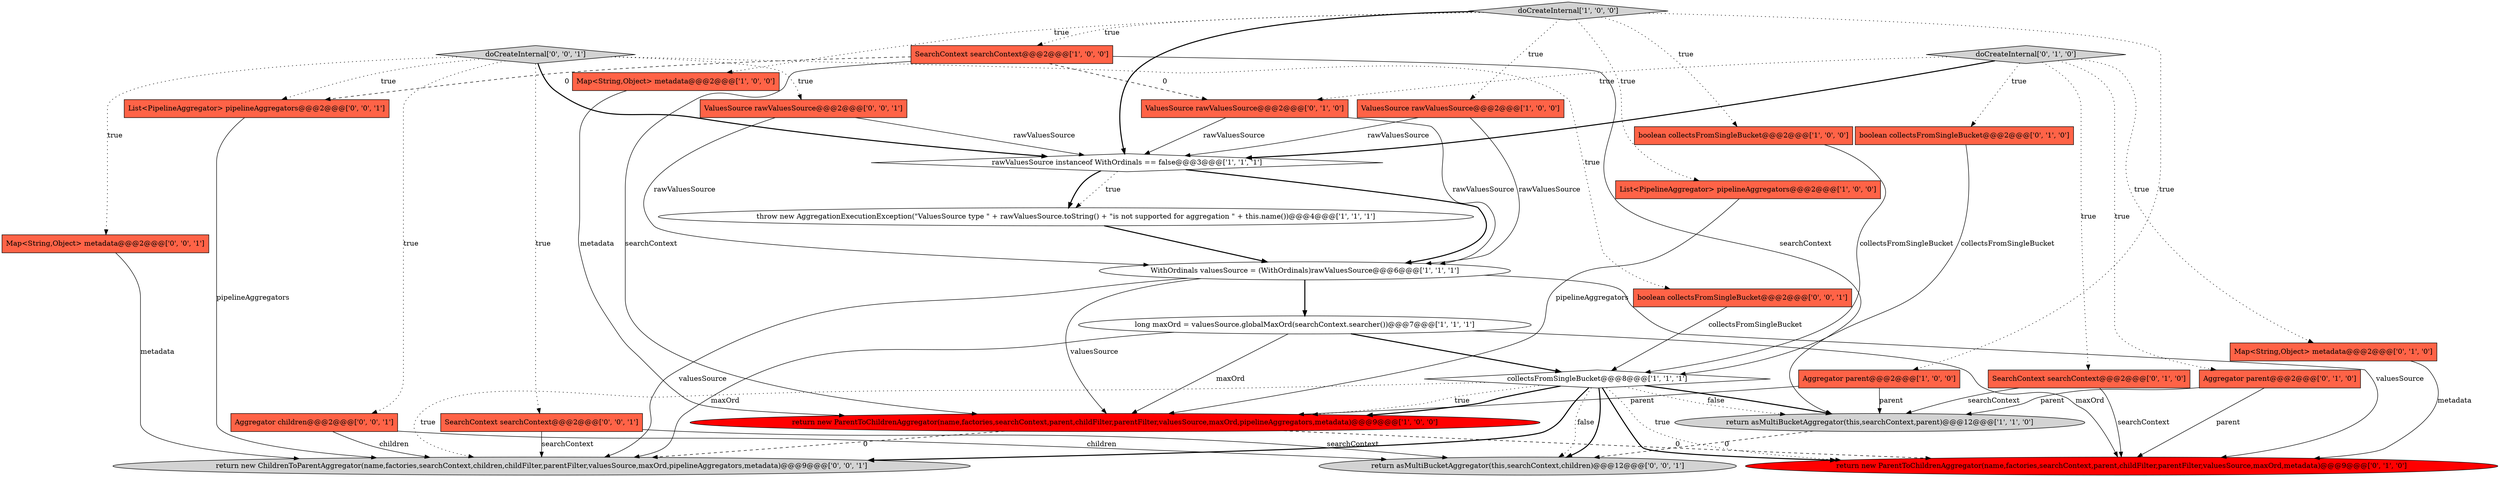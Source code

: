 digraph {
8 [style = filled, label = "rawValuesSource instanceof WithOrdinals == false@@@3@@@['1', '1', '1']", fillcolor = white, shape = diamond image = "AAA0AAABBB1BBB"];
9 [style = filled, label = "collectsFromSingleBucket@@@8@@@['1', '1', '1']", fillcolor = white, shape = diamond image = "AAA0AAABBB1BBB"];
24 [style = filled, label = "Map<String,Object> metadata@@@2@@@['0', '0', '1']", fillcolor = tomato, shape = box image = "AAA0AAABBB3BBB"];
18 [style = filled, label = "SearchContext searchContext@@@2@@@['0', '1', '0']", fillcolor = tomato, shape = box image = "AAA0AAABBB2BBB"];
29 [style = filled, label = "return new ChildrenToParentAggregator(name,factories,searchContext,children,childFilter,parentFilter,valuesSource,maxOrd,pipelineAggregators,metadata)@@@9@@@['0', '0', '1']", fillcolor = lightgray, shape = ellipse image = "AAA0AAABBB3BBB"];
5 [style = filled, label = "WithOrdinals valuesSource = (WithOrdinals)rawValuesSource@@@6@@@['1', '1', '1']", fillcolor = white, shape = ellipse image = "AAA0AAABBB1BBB"];
20 [style = filled, label = "return new ParentToChildrenAggregator(name,factories,searchContext,parent,childFilter,parentFilter,valuesSource,maxOrd,metadata)@@@9@@@['0', '1', '0']", fillcolor = red, shape = ellipse image = "AAA1AAABBB2BBB"];
26 [style = filled, label = "doCreateInternal['0', '0', '1']", fillcolor = lightgray, shape = diamond image = "AAA0AAABBB3BBB"];
23 [style = filled, label = "boolean collectsFromSingleBucket@@@2@@@['0', '0', '1']", fillcolor = tomato, shape = box image = "AAA0AAABBB3BBB"];
11 [style = filled, label = "ValuesSource rawValuesSource@@@2@@@['1', '0', '0']", fillcolor = tomato, shape = box image = "AAA0AAABBB1BBB"];
6 [style = filled, label = "Map<String,Object> metadata@@@2@@@['1', '0', '0']", fillcolor = tomato, shape = box image = "AAA0AAABBB1BBB"];
3 [style = filled, label = "boolean collectsFromSingleBucket@@@2@@@['1', '0', '0']", fillcolor = tomato, shape = box image = "AAA0AAABBB1BBB"];
28 [style = filled, label = "List<PipelineAggregator> pipelineAggregators@@@2@@@['0', '0', '1']", fillcolor = tomato, shape = box image = "AAA0AAABBB3BBB"];
10 [style = filled, label = "long maxOrd = valuesSource.globalMaxOrd(searchContext.searcher())@@@7@@@['1', '1', '1']", fillcolor = white, shape = ellipse image = "AAA0AAABBB1BBB"];
1 [style = filled, label = "return asMultiBucketAggregator(this,searchContext,parent)@@@12@@@['1', '1', '0']", fillcolor = lightgray, shape = ellipse image = "AAA0AAABBB1BBB"];
2 [style = filled, label = "throw new AggregationExecutionException(\"ValuesSource type \" + rawValuesSource.toString() + \"is not supported for aggregation \" + this.name())@@@4@@@['1', '1', '1']", fillcolor = white, shape = ellipse image = "AAA0AAABBB1BBB"];
4 [style = filled, label = "Aggregator parent@@@2@@@['1', '0', '0']", fillcolor = tomato, shape = box image = "AAA0AAABBB1BBB"];
25 [style = filled, label = "SearchContext searchContext@@@2@@@['0', '0', '1']", fillcolor = tomato, shape = box image = "AAA0AAABBB3BBB"];
21 [style = filled, label = "ValuesSource rawValuesSource@@@2@@@['0', '0', '1']", fillcolor = tomato, shape = box image = "AAA0AAABBB3BBB"];
15 [style = filled, label = "doCreateInternal['0', '1', '0']", fillcolor = lightgray, shape = diamond image = "AAA0AAABBB2BBB"];
0 [style = filled, label = "List<PipelineAggregator> pipelineAggregators@@@2@@@['1', '0', '0']", fillcolor = tomato, shape = box image = "AAA0AAABBB1BBB"];
7 [style = filled, label = "return new ParentToChildrenAggregator(name,factories,searchContext,parent,childFilter,parentFilter,valuesSource,maxOrd,pipelineAggregators,metadata)@@@9@@@['1', '0', '0']", fillcolor = red, shape = ellipse image = "AAA1AAABBB1BBB"];
17 [style = filled, label = "boolean collectsFromSingleBucket@@@2@@@['0', '1', '0']", fillcolor = tomato, shape = box image = "AAA0AAABBB2BBB"];
14 [style = filled, label = "Map<String,Object> metadata@@@2@@@['0', '1', '0']", fillcolor = tomato, shape = box image = "AAA0AAABBB2BBB"];
27 [style = filled, label = "return asMultiBucketAggregator(this,searchContext,children)@@@12@@@['0', '0', '1']", fillcolor = lightgray, shape = ellipse image = "AAA0AAABBB3BBB"];
19 [style = filled, label = "ValuesSource rawValuesSource@@@2@@@['0', '1', '0']", fillcolor = tomato, shape = box image = "AAA1AAABBB2BBB"];
16 [style = filled, label = "Aggregator parent@@@2@@@['0', '1', '0']", fillcolor = tomato, shape = box image = "AAA0AAABBB2BBB"];
22 [style = filled, label = "Aggregator children@@@2@@@['0', '0', '1']", fillcolor = tomato, shape = box image = "AAA0AAABBB3BBB"];
13 [style = filled, label = "doCreateInternal['1', '0', '0']", fillcolor = lightgray, shape = diamond image = "AAA0AAABBB1BBB"];
12 [style = filled, label = "SearchContext searchContext@@@2@@@['1', '0', '0']", fillcolor = tomato, shape = box image = "AAA1AAABBB1BBB"];
13->6 [style = dotted, label="true"];
4->1 [style = solid, label="parent"];
5->10 [style = bold, label=""];
4->7 [style = solid, label="parent"];
9->29 [style = dotted, label="true"];
0->7 [style = solid, label="pipelineAggregators"];
10->7 [style = solid, label="maxOrd"];
13->3 [style = dotted, label="true"];
13->12 [style = dotted, label="true"];
22->27 [style = solid, label="children"];
11->5 [style = solid, label="rawValuesSource"];
23->9 [style = solid, label="collectsFromSingleBucket"];
3->9 [style = solid, label="collectsFromSingleBucket"];
8->2 [style = dotted, label="true"];
17->9 [style = solid, label="collectsFromSingleBucket"];
5->7 [style = solid, label="valuesSource"];
25->29 [style = solid, label="searchContext"];
15->18 [style = dotted, label="true"];
16->20 [style = solid, label="parent"];
22->29 [style = solid, label="children"];
26->25 [style = dotted, label="true"];
1->27 [style = dashed, label="0"];
7->20 [style = dashed, label="0"];
9->20 [style = bold, label=""];
26->23 [style = dotted, label="true"];
26->8 [style = bold, label=""];
12->1 [style = solid, label="searchContext"];
19->8 [style = solid, label="rawValuesSource"];
5->29 [style = solid, label="valuesSource"];
26->22 [style = dotted, label="true"];
18->20 [style = solid, label="searchContext"];
15->16 [style = dotted, label="true"];
15->14 [style = dotted, label="true"];
9->7 [style = bold, label=""];
21->8 [style = solid, label="rawValuesSource"];
14->20 [style = solid, label="metadata"];
15->17 [style = dotted, label="true"];
9->27 [style = bold, label=""];
13->4 [style = dotted, label="true"];
9->27 [style = dotted, label="false"];
12->7 [style = solid, label="searchContext"];
24->29 [style = solid, label="metadata"];
12->19 [style = dashed, label="0"];
8->5 [style = bold, label=""];
8->2 [style = bold, label=""];
21->5 [style = solid, label="rawValuesSource"];
13->0 [style = dotted, label="true"];
26->21 [style = dotted, label="true"];
15->19 [style = dotted, label="true"];
12->28 [style = dashed, label="0"];
26->28 [style = dotted, label="true"];
5->20 [style = solid, label="valuesSource"];
16->1 [style = solid, label="parent"];
26->24 [style = dotted, label="true"];
18->1 [style = solid, label="searchContext"];
9->20 [style = dotted, label="true"];
13->11 [style = dotted, label="true"];
7->29 [style = dashed, label="0"];
25->27 [style = solid, label="searchContext"];
10->9 [style = bold, label=""];
10->20 [style = solid, label="maxOrd"];
9->7 [style = dotted, label="true"];
6->7 [style = solid, label="metadata"];
9->1 [style = bold, label=""];
13->8 [style = bold, label=""];
9->29 [style = bold, label=""];
11->8 [style = solid, label="rawValuesSource"];
28->29 [style = solid, label="pipelineAggregators"];
15->8 [style = bold, label=""];
19->5 [style = solid, label="rawValuesSource"];
2->5 [style = bold, label=""];
10->29 [style = solid, label="maxOrd"];
9->1 [style = dotted, label="false"];
}
